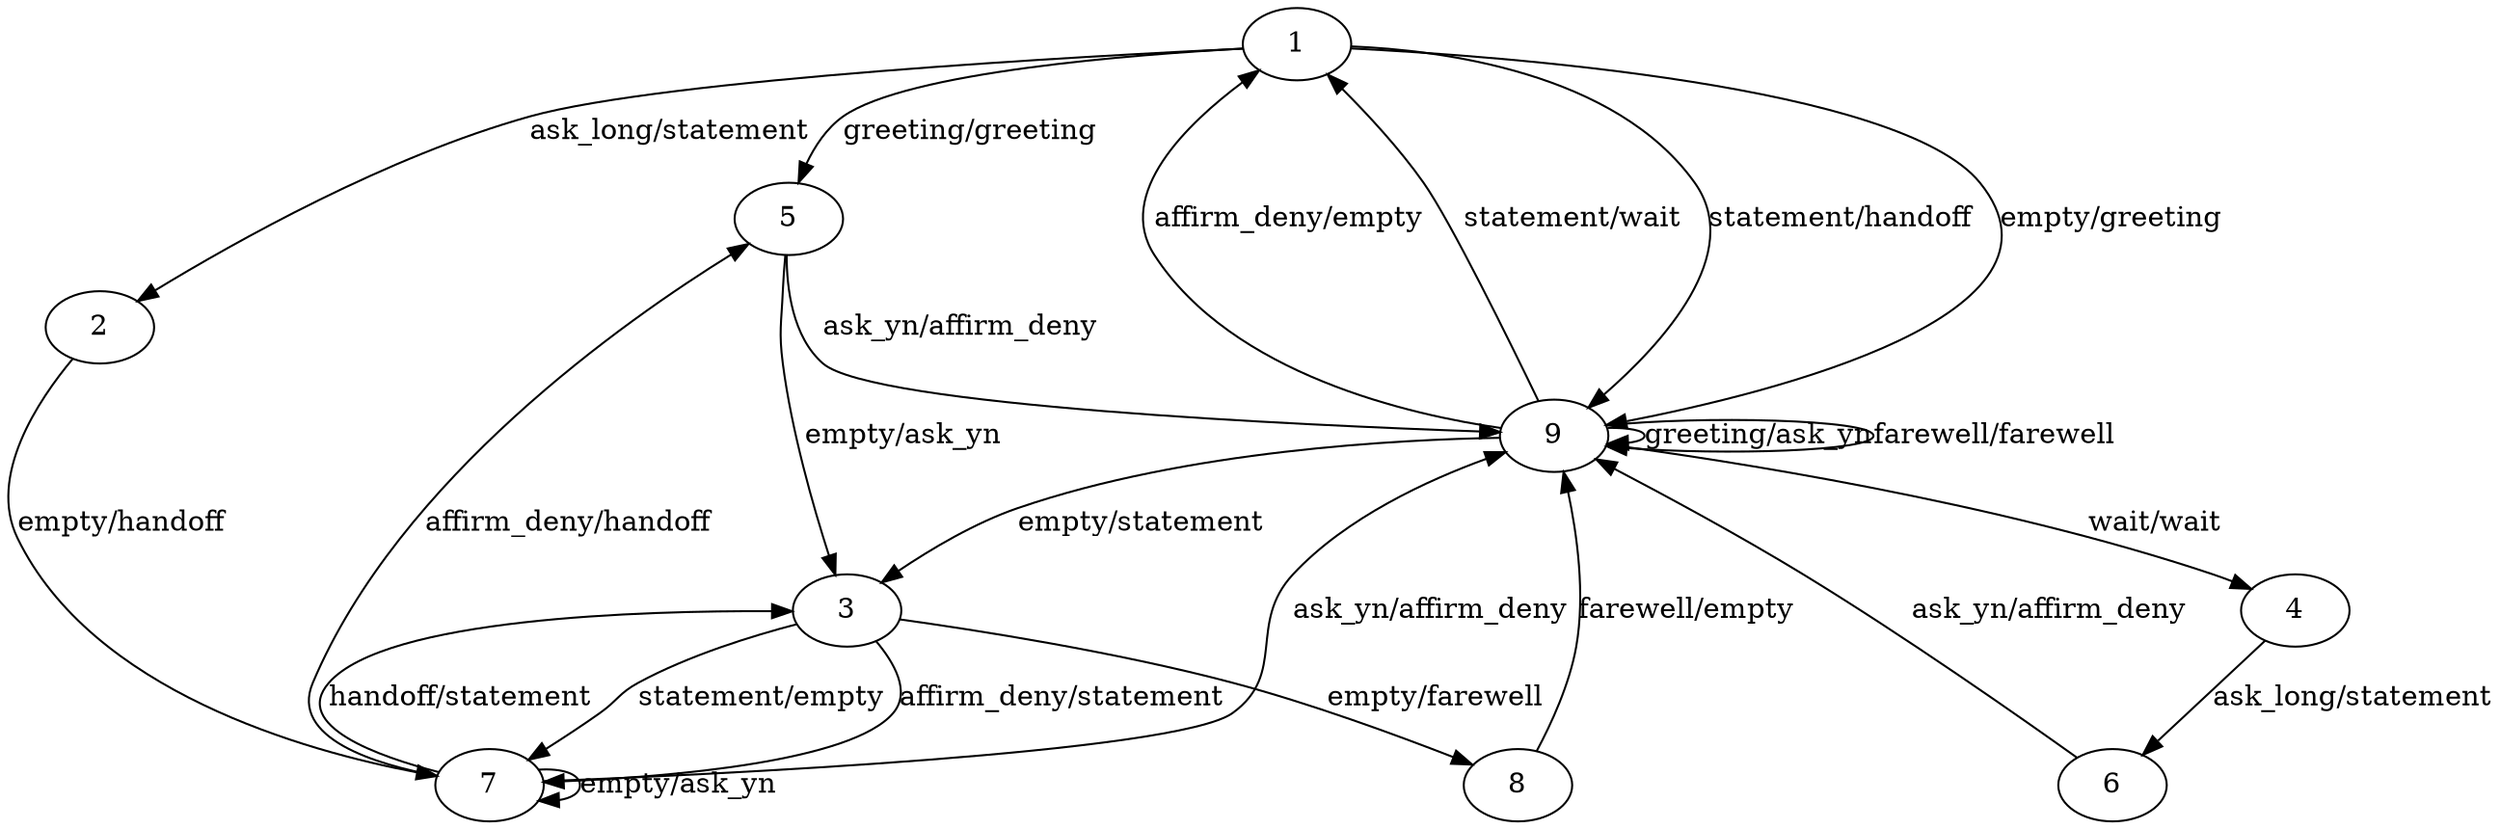 digraph G {
	1 -> 5 [label="greeting/greeting"]
	1 -> 2 [label="ask_long/statement"]
	1 -> 9 [label="statement/handoff"]
	1 -> 9 [label="empty/greeting"]
	2 -> 7 [label="empty/handoff"]
	3 -> 7 [label="affirm_deny/statement"]
	3 -> 7 [label="statement/empty"]
	3 -> 8 [label="empty/farewell"]
	4 -> 6 [label="ask_long/statement"]
	5 -> 9 [label="ask_yn/affirm_deny"]
	5 -> 3 [label="empty/ask_yn"]
	6 -> 9 [label="ask_yn/affirm_deny"]
	7 -> 9 [label="ask_yn/affirm_deny"]
	7 -> 5 [label="affirm_deny/handoff"]
	7 -> 3 [label="handoff/statement"]
	7 -> 7 [label="empty/ask_yn"]
	8 -> 9 [label="farewell/empty"]
	9 -> 9 [label="greeting/ask_yn"]
	9 -> 9 [label="farewell/farewell"]
	9 -> 1 [label="affirm_deny/empty"]
	9 -> 1 [label="statement/wait"]
	9 -> 4 [label="wait/wait"]
	9 -> 3 [label="empty/statement"]
}
